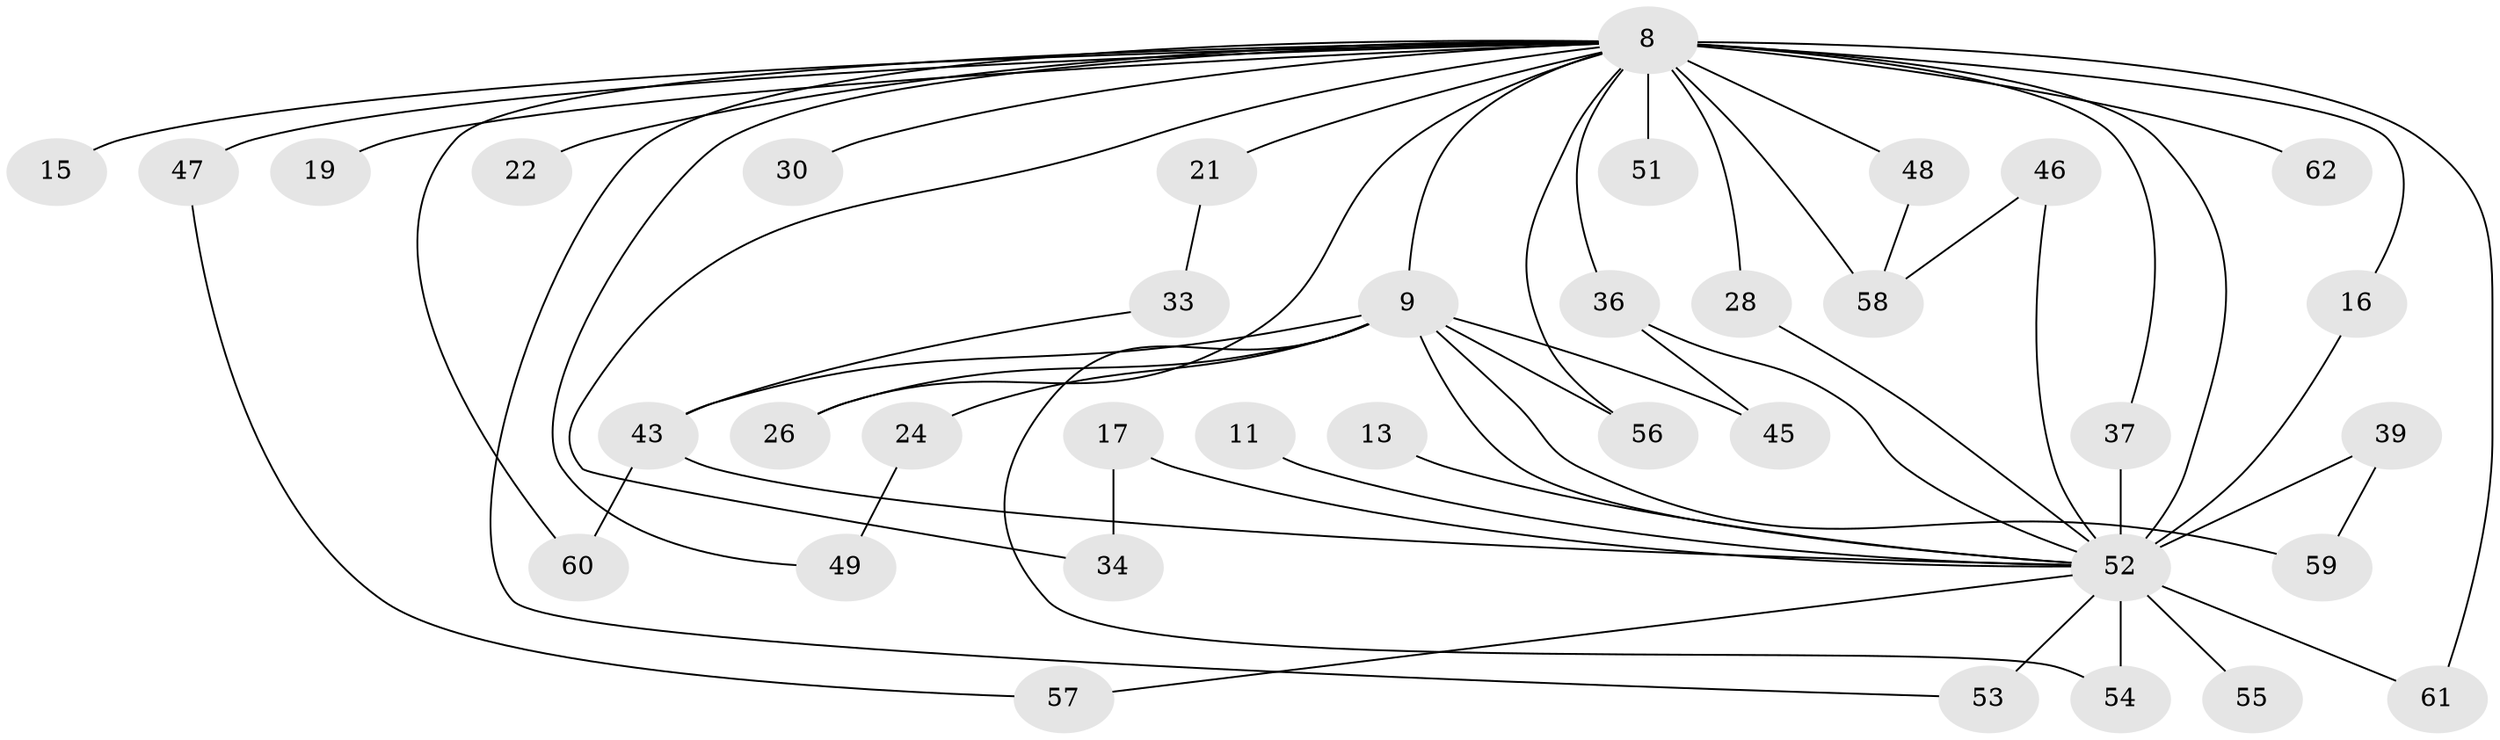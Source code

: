 // original degree distribution, {13: 0.016129032258064516, 17: 0.04838709677419355, 15: 0.016129032258064516, 20: 0.016129032258064516, 19: 0.016129032258064516, 21: 0.016129032258064516, 14: 0.016129032258064516, 16: 0.016129032258064516, 2: 0.5483870967741935, 5: 0.04838709677419355, 3: 0.22580645161290322, 4: 0.016129032258064516}
// Generated by graph-tools (version 1.1) at 2025/47/03/04/25 21:47:12]
// undirected, 37 vertices, 56 edges
graph export_dot {
graph [start="1"]
  node [color=gray90,style=filled];
  8 [super="+6+7"];
  9 [super="+1"];
  11;
  13;
  15;
  16;
  17;
  19;
  21 [super="+20"];
  22 [super="+18"];
  24;
  26;
  28;
  30;
  33;
  34;
  36 [super="+35"];
  37 [super="+31+29"];
  39;
  43 [super="+23"];
  45;
  46;
  47 [super="+44"];
  48;
  49;
  51;
  52 [super="+14+42"];
  53 [super="+25"];
  54 [super="+27+40"];
  55;
  56;
  57;
  58 [super="+50+41"];
  59;
  60;
  61;
  62;
  8 -- 9 [weight=8];
  8 -- 19 [weight=2];
  8 -- 34;
  8 -- 60;
  8 -- 15 [weight=2];
  8 -- 47 [weight=3];
  8 -- 51;
  8 -- 52 [weight=19];
  8 -- 53;
  8 -- 22 [weight=2];
  8 -- 56;
  8 -- 58 [weight=5];
  8 -- 21 [weight=3];
  8 -- 16;
  8 -- 26;
  8 -- 28;
  8 -- 30 [weight=2];
  8 -- 37;
  8 -- 48;
  8 -- 49;
  8 -- 61;
  8 -- 62 [weight=2];
  8 -- 36 [weight=3];
  9 -- 24 [weight=2];
  9 -- 43 [weight=2];
  9 -- 45;
  9 -- 56;
  9 -- 26;
  9 -- 59;
  9 -- 54;
  9 -- 52 [weight=8];
  11 -- 52 [weight=2];
  13 -- 52 [weight=2];
  16 -- 52;
  17 -- 34;
  17 -- 52 [weight=2];
  21 -- 33;
  24 -- 49;
  28 -- 52;
  33 -- 43;
  36 -- 52 [weight=2];
  36 -- 45;
  37 -- 52 [weight=3];
  39 -- 59;
  39 -- 52 [weight=2];
  43 -- 60;
  43 -- 52;
  46 -- 58;
  46 -- 52;
  47 -- 57;
  48 -- 58;
  52 -- 54 [weight=3];
  52 -- 55 [weight=2];
  52 -- 57;
  52 -- 61;
  52 -- 53 [weight=2];
}
